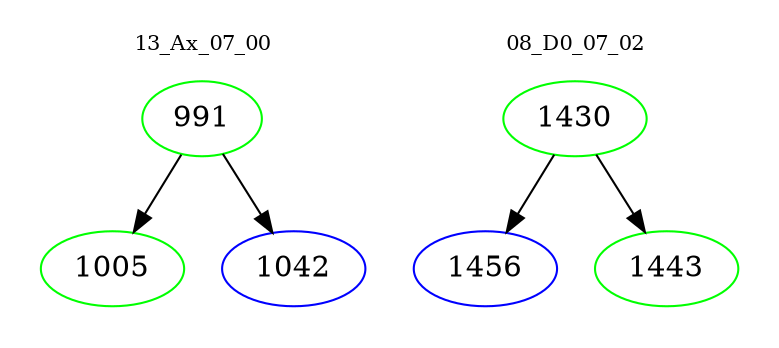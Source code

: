 digraph{
subgraph cluster_0 {
color = white
label = "13_Ax_07_00";
fontsize=10;
T0_991 [label="991", color="green"]
T0_991 -> T0_1005 [color="black"]
T0_1005 [label="1005", color="green"]
T0_991 -> T0_1042 [color="black"]
T0_1042 [label="1042", color="blue"]
}
subgraph cluster_1 {
color = white
label = "08_D0_07_02";
fontsize=10;
T1_1430 [label="1430", color="green"]
T1_1430 -> T1_1456 [color="black"]
T1_1456 [label="1456", color="blue"]
T1_1430 -> T1_1443 [color="black"]
T1_1443 [label="1443", color="green"]
}
}
